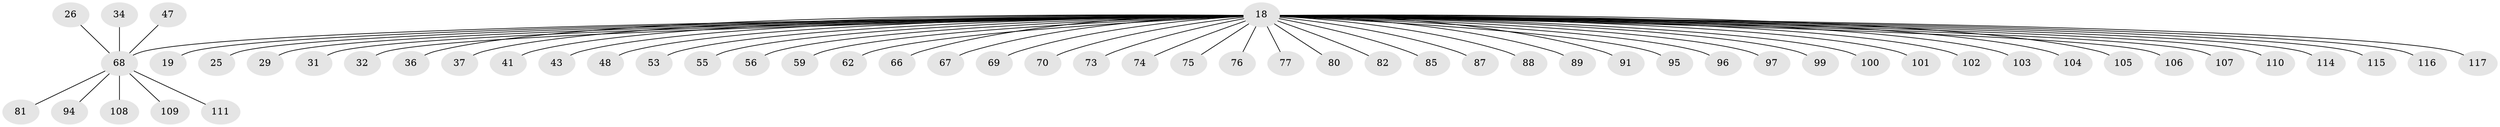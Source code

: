 // original degree distribution, {7: 0.008547008547008548, 11: 0.008547008547008548, 9: 0.017094017094017096, 15: 0.008547008547008548, 5: 0.017094017094017096, 1: 0.6581196581196581, 8: 0.02564102564102564, 4: 0.008547008547008548, 2: 0.1623931623931624, 3: 0.08547008547008547}
// Generated by graph-tools (version 1.1) at 2025/47/03/09/25 04:47:02]
// undirected, 58 vertices, 57 edges
graph export_dot {
graph [start="1"]
  node [color=gray90,style=filled];
  18 [super="+15"];
  19;
  25;
  26;
  29;
  31;
  32;
  34;
  36;
  37 [super="+21"];
  41;
  43;
  47;
  48;
  53;
  55;
  56 [super="+52"];
  59;
  62;
  66 [super="+20+54"];
  67;
  68 [super="+23"];
  69 [super="+63"];
  70 [super="+40"];
  73;
  74;
  75;
  76;
  77;
  80;
  81;
  82;
  85;
  87;
  88;
  89 [super="+78"];
  91 [super="+38"];
  94 [super="+84"];
  95 [super="+79"];
  96 [super="+39+93"];
  97 [super="+72"];
  99;
  100 [super="+98"];
  101 [super="+83"];
  102 [super="+14"];
  103;
  104 [super="+30"];
  105;
  106 [super="+90"];
  107;
  108;
  109;
  110 [super="+86"];
  111 [super="+64"];
  114;
  115 [super="+50"];
  116;
  117 [super="+113"];
  18 -- 19;
  18 -- 25;
  18 -- 29;
  18 -- 31;
  18 -- 32;
  18 -- 36;
  18 -- 37;
  18 -- 41;
  18 -- 43;
  18 -- 48;
  18 -- 53;
  18 -- 55;
  18 -- 56;
  18 -- 59;
  18 -- 62;
  18 -- 66;
  18 -- 67;
  18 -- 68 [weight=2];
  18 -- 69;
  18 -- 70;
  18 -- 73;
  18 -- 74;
  18 -- 75;
  18 -- 76;
  18 -- 77;
  18 -- 80;
  18 -- 82;
  18 -- 85;
  18 -- 87;
  18 -- 88;
  18 -- 89;
  18 -- 91;
  18 -- 95;
  18 -- 96;
  18 -- 97;
  18 -- 99;
  18 -- 100;
  18 -- 101;
  18 -- 102;
  18 -- 103;
  18 -- 104;
  18 -- 105;
  18 -- 106;
  18 -- 107;
  18 -- 110;
  18 -- 114;
  18 -- 115;
  18 -- 116;
  18 -- 117;
  26 -- 68;
  34 -- 68;
  47 -- 68;
  68 -- 109;
  68 -- 108;
  68 -- 81;
  68 -- 111;
  68 -- 94;
}
